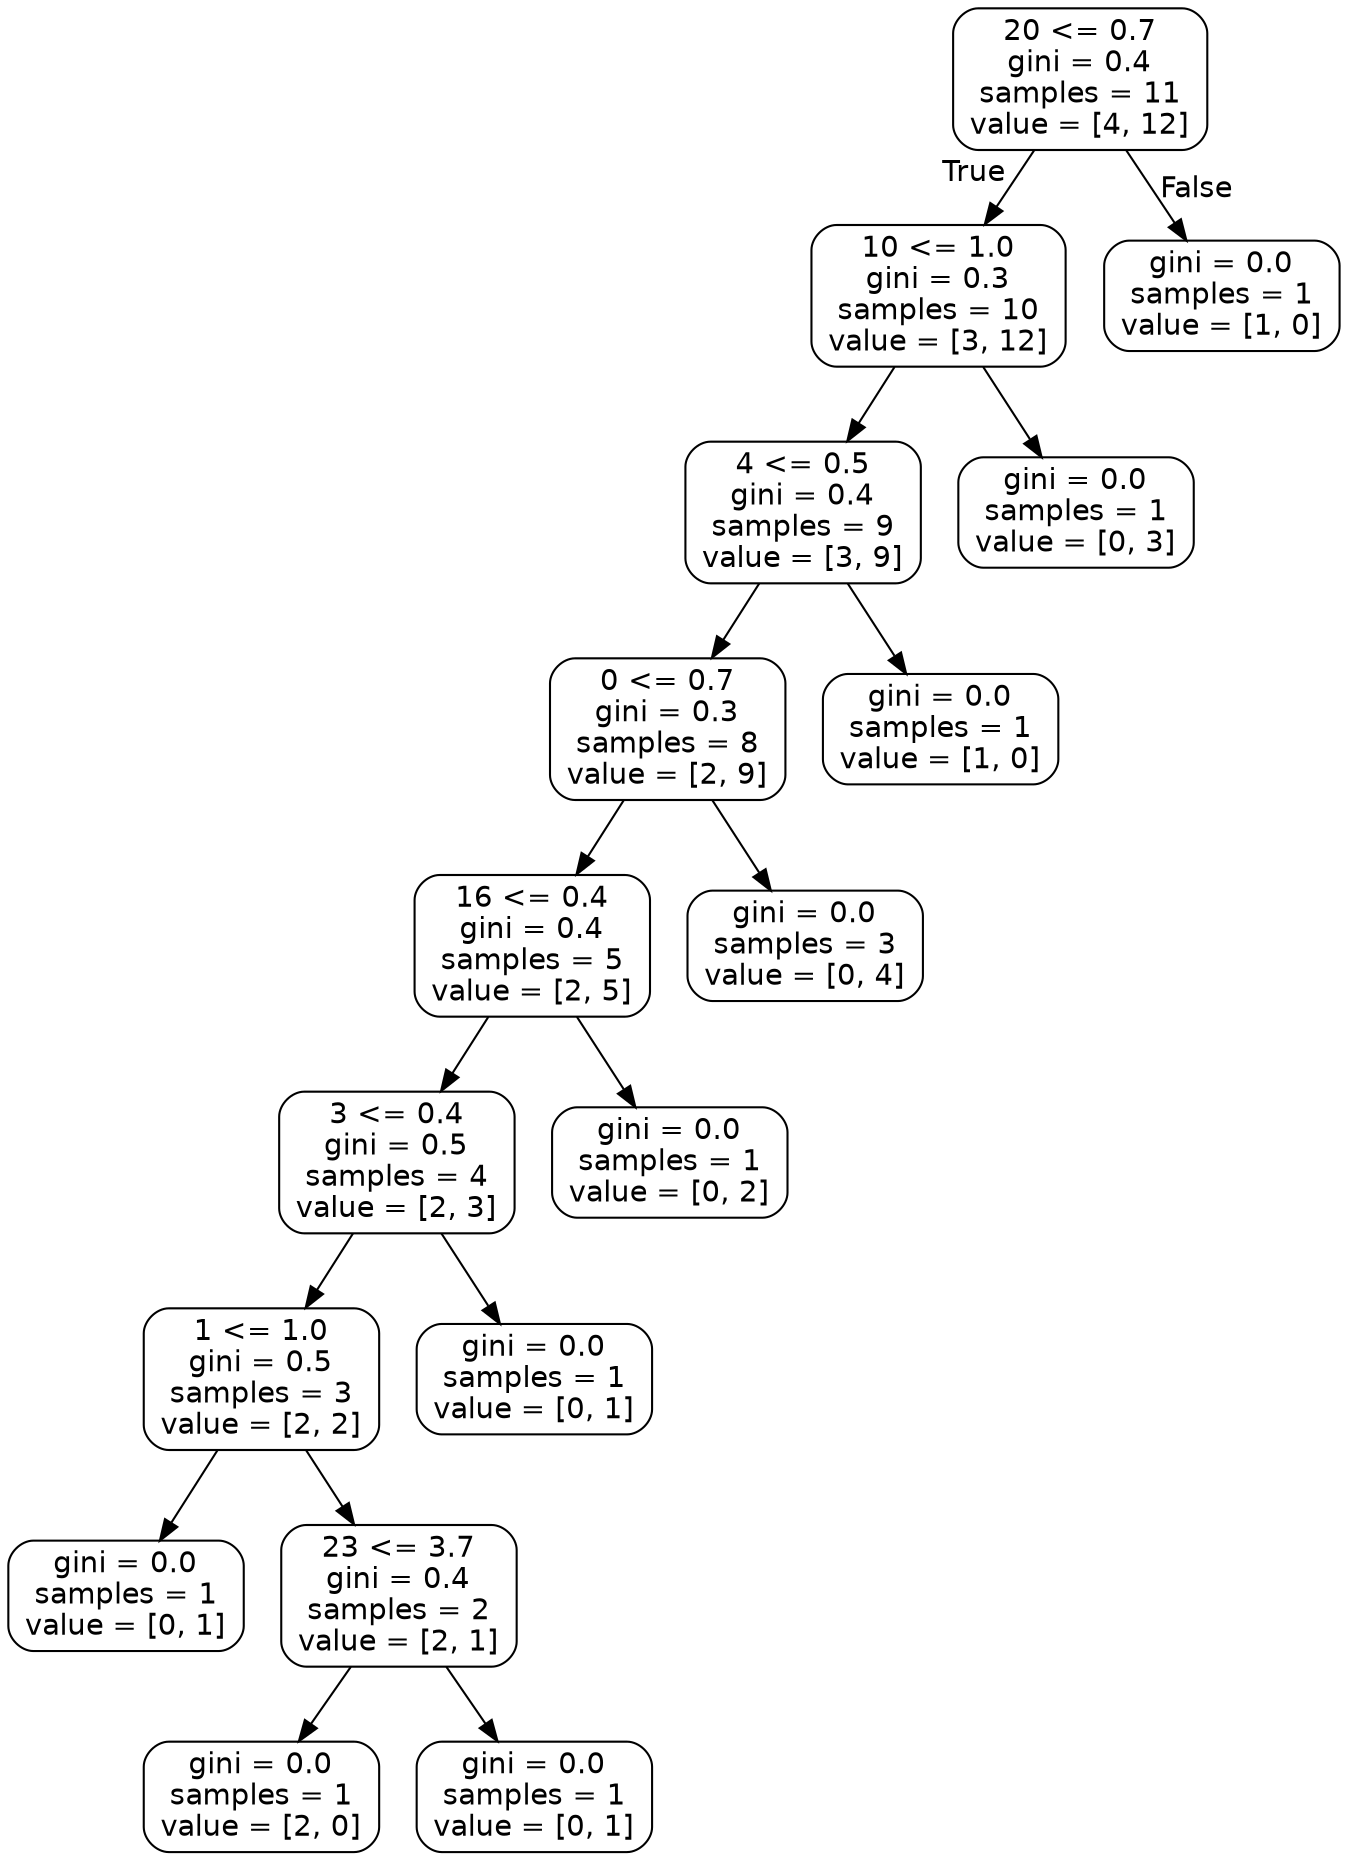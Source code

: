 digraph Tree {
node [shape=box, style="rounded", color="black", fontname=helvetica] ;
edge [fontname=helvetica] ;
0 [label="20 <= 0.7\ngini = 0.4\nsamples = 11\nvalue = [4, 12]"] ;
1 [label="10 <= 1.0\ngini = 0.3\nsamples = 10\nvalue = [3, 12]"] ;
0 -> 1 [labeldistance=2.5, labelangle=45, headlabel="True"] ;
2 [label="4 <= 0.5\ngini = 0.4\nsamples = 9\nvalue = [3, 9]"] ;
1 -> 2 ;
3 [label="0 <= 0.7\ngini = 0.3\nsamples = 8\nvalue = [2, 9]"] ;
2 -> 3 ;
4 [label="16 <= 0.4\ngini = 0.4\nsamples = 5\nvalue = [2, 5]"] ;
3 -> 4 ;
5 [label="3 <= 0.4\ngini = 0.5\nsamples = 4\nvalue = [2, 3]"] ;
4 -> 5 ;
6 [label="1 <= 1.0\ngini = 0.5\nsamples = 3\nvalue = [2, 2]"] ;
5 -> 6 ;
7 [label="gini = 0.0\nsamples = 1\nvalue = [0, 1]"] ;
6 -> 7 ;
8 [label="23 <= 3.7\ngini = 0.4\nsamples = 2\nvalue = [2, 1]"] ;
6 -> 8 ;
9 [label="gini = 0.0\nsamples = 1\nvalue = [2, 0]"] ;
8 -> 9 ;
10 [label="gini = 0.0\nsamples = 1\nvalue = [0, 1]"] ;
8 -> 10 ;
11 [label="gini = 0.0\nsamples = 1\nvalue = [0, 1]"] ;
5 -> 11 ;
12 [label="gini = 0.0\nsamples = 1\nvalue = [0, 2]"] ;
4 -> 12 ;
13 [label="gini = 0.0\nsamples = 3\nvalue = [0, 4]"] ;
3 -> 13 ;
14 [label="gini = 0.0\nsamples = 1\nvalue = [1, 0]"] ;
2 -> 14 ;
15 [label="gini = 0.0\nsamples = 1\nvalue = [0, 3]"] ;
1 -> 15 ;
16 [label="gini = 0.0\nsamples = 1\nvalue = [1, 0]"] ;
0 -> 16 [labeldistance=2.5, labelangle=-45, headlabel="False"] ;
}